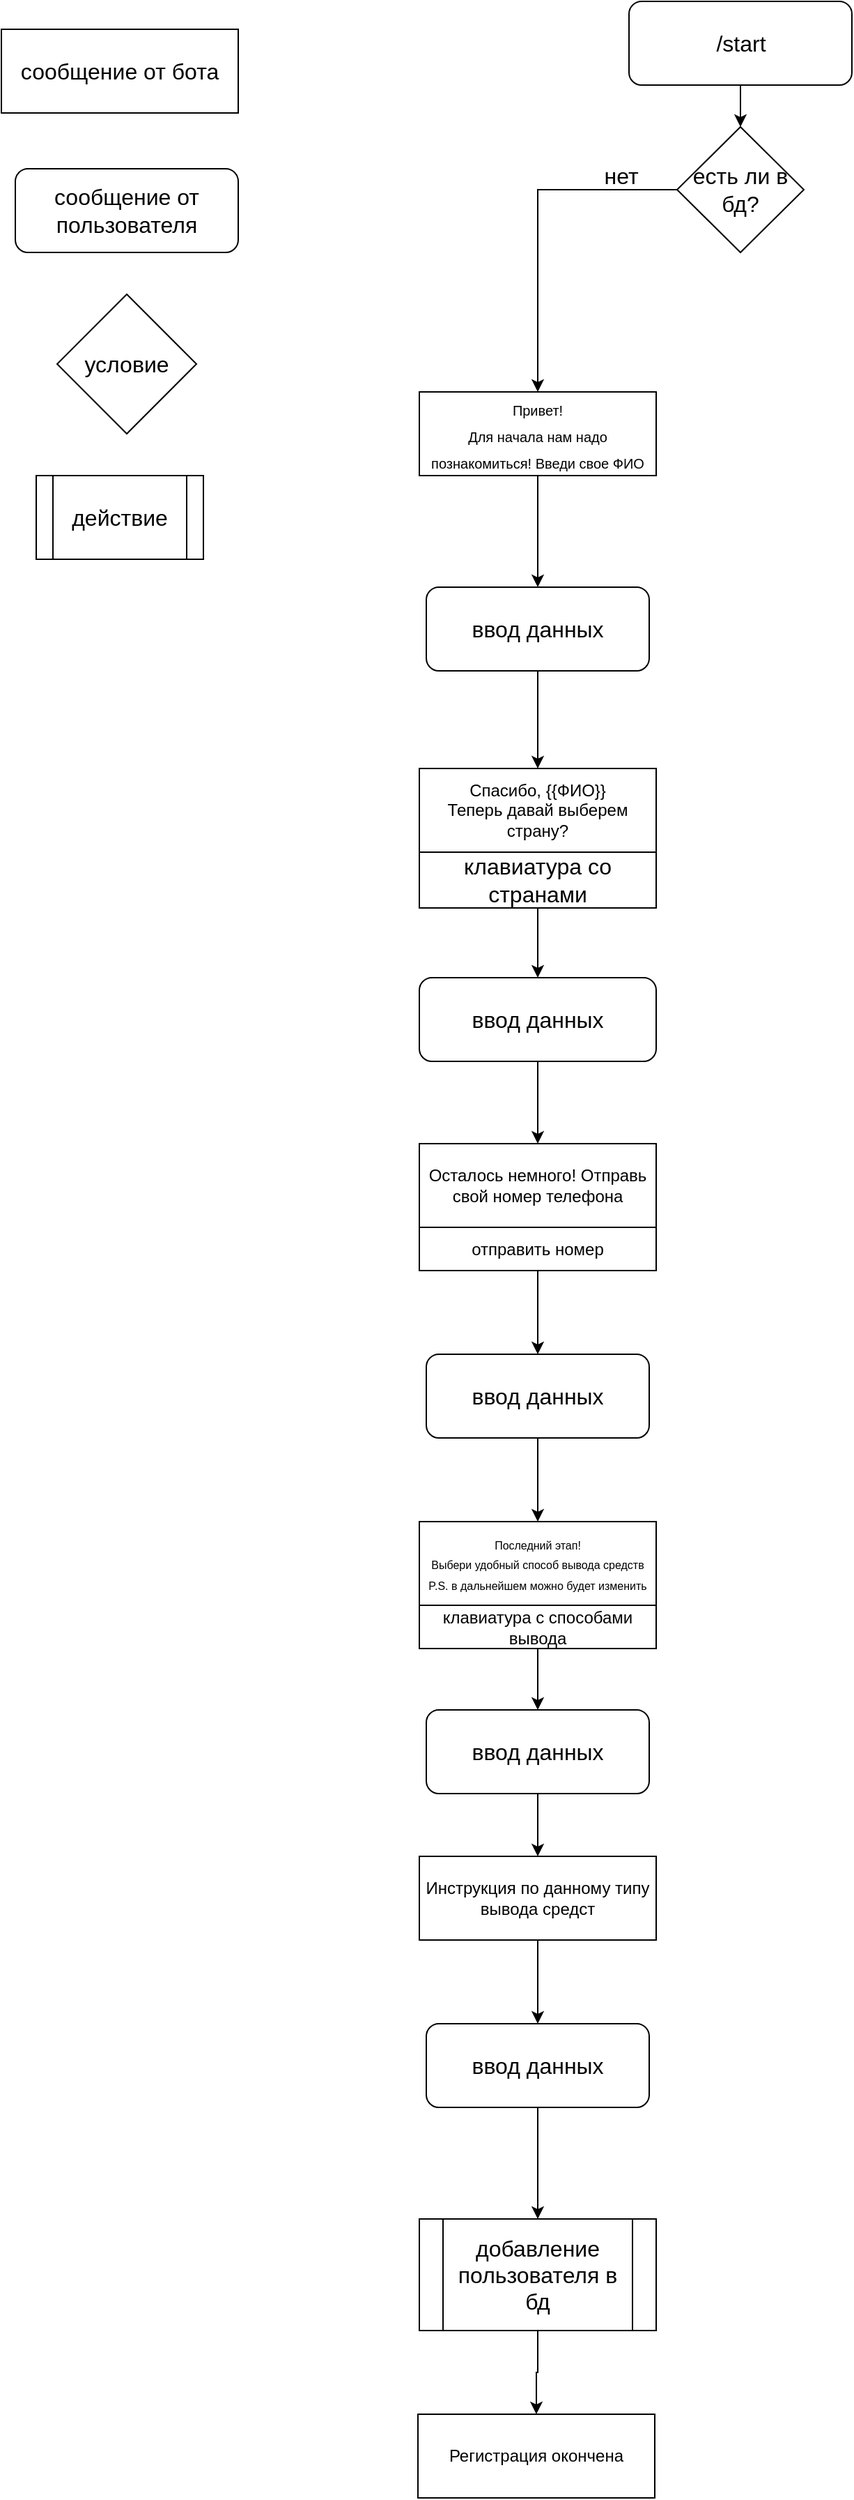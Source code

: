 <mxfile version="21.5.0" type="device">
  <diagram id="C5RBs43oDa-KdzZeNtuy" name="Page-1">
    <mxGraphModel dx="2205" dy="654" grid="1" gridSize="10" guides="1" tooltips="1" connect="1" arrows="1" fold="1" page="1" pageScale="1" pageWidth="1169" pageHeight="827" math="0" shadow="0">
      <root>
        <mxCell id="WIyWlLk6GJQsqaUBKTNV-0" />
        <mxCell id="WIyWlLk6GJQsqaUBKTNV-1" parent="WIyWlLk6GJQsqaUBKTNV-0" />
        <mxCell id="oM-jMv0RUksQp5D_r05u-19" value="сообщение от бота" style="rounded=0;whiteSpace=wrap;html=1;fontSize=16;" parent="WIyWlLk6GJQsqaUBKTNV-1" vertex="1">
          <mxGeometry x="-170" y="30" width="170" height="60" as="geometry" />
        </mxCell>
        <mxCell id="oM-jMv0RUksQp5D_r05u-21" value="условие" style="rhombus;whiteSpace=wrap;html=1;fontSize=16;rounded=0;" parent="WIyWlLk6GJQsqaUBKTNV-1" vertex="1">
          <mxGeometry x="-130" y="220" width="100" height="100" as="geometry" />
        </mxCell>
        <mxCell id="oM-jMv0RUksQp5D_r05u-22" value="действие" style="shape=process;whiteSpace=wrap;html=1;backgroundOutline=1;fontSize=16;rounded=0;" parent="WIyWlLk6GJQsqaUBKTNV-1" vertex="1">
          <mxGeometry x="-145" y="350" width="120" height="60" as="geometry" />
        </mxCell>
        <mxCell id="oM-jMv0RUksQp5D_r05u-70" style="edgeStyle=orthogonalEdgeStyle;rounded=0;orthogonalLoop=1;jettySize=auto;html=1;entryX=0.5;entryY=0;entryDx=0;entryDy=0;" parent="WIyWlLk6GJQsqaUBKTNV-1" source="oM-jMv0RUksQp5D_r05u-51" target="oM-jMv0RUksQp5D_r05u-59" edge="1">
          <mxGeometry relative="1" as="geometry" />
        </mxCell>
        <mxCell id="oM-jMv0RUksQp5D_r05u-51" value="есть ли в бд?" style="rhombus;whiteSpace=wrap;html=1;fontSize=16;rounded=0;" parent="WIyWlLk6GJQsqaUBKTNV-1" vertex="1">
          <mxGeometry x="315" y="100" width="91" height="90" as="geometry" />
        </mxCell>
        <mxCell id="oM-jMv0RUksQp5D_r05u-98" value="" style="edgeStyle=orthogonalEdgeStyle;rounded=0;orthogonalLoop=1;jettySize=auto;html=1;" parent="WIyWlLk6GJQsqaUBKTNV-1" source="oM-jMv0RUksQp5D_r05u-52" target="oM-jMv0RUksQp5D_r05u-97" edge="1">
          <mxGeometry relative="1" as="geometry" />
        </mxCell>
        <mxCell id="oM-jMv0RUksQp5D_r05u-52" value="добавление пользователя в бд" style="shape=process;whiteSpace=wrap;html=1;backgroundOutline=1;fontSize=16;rounded=0;" parent="WIyWlLk6GJQsqaUBKTNV-1" vertex="1">
          <mxGeometry x="130" y="1600" width="170" height="80" as="geometry" />
        </mxCell>
        <mxCell id="oM-jMv0RUksQp5D_r05u-57" value="нет" style="text;strokeColor=none;align=center;fillColor=none;html=1;verticalAlign=middle;whiteSpace=wrap;rounded=0;fontSize=16;" parent="WIyWlLk6GJQsqaUBKTNV-1" vertex="1">
          <mxGeometry x="250" y="120" width="50" height="30" as="geometry" />
        </mxCell>
        <mxCell id="oM-jMv0RUksQp5D_r05u-79" value="" style="edgeStyle=orthogonalEdgeStyle;rounded=0;orthogonalLoop=1;jettySize=auto;html=1;" parent="WIyWlLk6GJQsqaUBKTNV-1" source="oM-jMv0RUksQp5D_r05u-59" target="oM-jMv0RUksQp5D_r05u-78" edge="1">
          <mxGeometry relative="1" as="geometry" />
        </mxCell>
        <mxCell id="oM-jMv0RUksQp5D_r05u-59" value="&lt;font style=&quot;font-size: 10px;&quot;&gt;Привет!&lt;br&gt;Для начала нам надо познакомиться! Введи свое ФИО&lt;/font&gt;" style="whiteSpace=wrap;html=1;fontSize=16;rounded=0;" parent="WIyWlLk6GJQsqaUBKTNV-1" vertex="1">
          <mxGeometry x="130" y="290" width="170" height="60" as="geometry" />
        </mxCell>
        <mxCell id="oM-jMv0RUksQp5D_r05u-71" value="" style="edgeStyle=orthogonalEdgeStyle;rounded=0;orthogonalLoop=1;jettySize=auto;html=1;" parent="WIyWlLk6GJQsqaUBKTNV-1" source="oM-jMv0RUksQp5D_r05u-63" target="oM-jMv0RUksQp5D_r05u-66" edge="1">
          <mxGeometry relative="1" as="geometry" />
        </mxCell>
        <mxCell id="oM-jMv0RUksQp5D_r05u-63" value="клавиатура со странами" style="whiteSpace=wrap;html=1;fontSize=16;" parent="WIyWlLk6GJQsqaUBKTNV-1" vertex="1">
          <mxGeometry x="130" y="620" width="170" height="40" as="geometry" />
        </mxCell>
        <mxCell id="oM-jMv0RUksQp5D_r05u-64" value="сообщение от пользователя" style="rounded=1;whiteSpace=wrap;html=1;fontSize=16;" parent="WIyWlLk6GJQsqaUBKTNV-1" vertex="1">
          <mxGeometry x="-160" y="130" width="160" height="60" as="geometry" />
        </mxCell>
        <mxCell id="oM-jMv0RUksQp5D_r05u-75" style="edgeStyle=orthogonalEdgeStyle;rounded=0;orthogonalLoop=1;jettySize=auto;html=1;entryX=0.5;entryY=0;entryDx=0;entryDy=0;" parent="WIyWlLk6GJQsqaUBKTNV-1" source="oM-jMv0RUksQp5D_r05u-66" target="oM-jMv0RUksQp5D_r05u-72" edge="1">
          <mxGeometry relative="1" as="geometry" />
        </mxCell>
        <mxCell id="oM-jMv0RUksQp5D_r05u-66" value="ввод данных" style="rounded=1;whiteSpace=wrap;html=1;fontSize=16;" parent="WIyWlLk6GJQsqaUBKTNV-1" vertex="1">
          <mxGeometry x="130" y="710" width="170" height="60" as="geometry" />
        </mxCell>
        <mxCell id="oM-jMv0RUksQp5D_r05u-72" value="Осталось немного! Отправь свой номер телефона" style="whiteSpace=wrap;html=1;" parent="WIyWlLk6GJQsqaUBKTNV-1" vertex="1">
          <mxGeometry x="130" y="829" width="170" height="60" as="geometry" />
        </mxCell>
        <mxCell id="oM-jMv0RUksQp5D_r05u-77" value="" style="edgeStyle=orthogonalEdgeStyle;rounded=0;orthogonalLoop=1;jettySize=auto;html=1;" parent="WIyWlLk6GJQsqaUBKTNV-1" source="oM-jMv0RUksQp5D_r05u-73" target="oM-jMv0RUksQp5D_r05u-76" edge="1">
          <mxGeometry relative="1" as="geometry" />
        </mxCell>
        <mxCell id="oM-jMv0RUksQp5D_r05u-73" value="отправить номер" style="whiteSpace=wrap;html=1;" parent="WIyWlLk6GJQsqaUBKTNV-1" vertex="1">
          <mxGeometry x="130" y="889" width="170" height="31" as="geometry" />
        </mxCell>
        <mxCell id="oM-jMv0RUksQp5D_r05u-95" style="edgeStyle=orthogonalEdgeStyle;rounded=0;orthogonalLoop=1;jettySize=auto;html=1;entryX=0.5;entryY=0;entryDx=0;entryDy=0;" parent="WIyWlLk6GJQsqaUBKTNV-1" source="oM-jMv0RUksQp5D_r05u-76" target="oM-jMv0RUksQp5D_r05u-87" edge="1">
          <mxGeometry relative="1" as="geometry" />
        </mxCell>
        <mxCell id="oM-jMv0RUksQp5D_r05u-76" value="ввод данных" style="rounded=1;whiteSpace=wrap;html=1;fontSize=16;" parent="WIyWlLk6GJQsqaUBKTNV-1" vertex="1">
          <mxGeometry x="135" y="980" width="160" height="60" as="geometry" />
        </mxCell>
        <mxCell id="oM-jMv0RUksQp5D_r05u-82" value="" style="edgeStyle=orthogonalEdgeStyle;rounded=0;orthogonalLoop=1;jettySize=auto;html=1;" parent="WIyWlLk6GJQsqaUBKTNV-1" source="oM-jMv0RUksQp5D_r05u-78" edge="1">
          <mxGeometry relative="1" as="geometry">
            <mxPoint x="215" y="560" as="targetPoint" />
          </mxGeometry>
        </mxCell>
        <mxCell id="oM-jMv0RUksQp5D_r05u-78" value="ввод данных" style="rounded=1;whiteSpace=wrap;html=1;fontSize=16;" parent="WIyWlLk6GJQsqaUBKTNV-1" vertex="1">
          <mxGeometry x="135" y="430" width="160" height="60" as="geometry" />
        </mxCell>
        <mxCell id="oM-jMv0RUksQp5D_r05u-85" value="Спасибо, {{ФИО}}&lt;br&gt;Теперь давай выберем страну?" style="whiteSpace=wrap;html=1;" parent="WIyWlLk6GJQsqaUBKTNV-1" vertex="1">
          <mxGeometry x="130" y="560" width="170" height="60" as="geometry" />
        </mxCell>
        <mxCell id="oM-jMv0RUksQp5D_r05u-87" value="&lt;font style=&quot;font-size: 8px;&quot;&gt;Последний этап!&lt;br&gt;Выбери удобный способ вывода средств&lt;br&gt;P.S. в дальнейшем можно будет изменить&lt;/font&gt;" style="whiteSpace=wrap;html=1;" parent="WIyWlLk6GJQsqaUBKTNV-1" vertex="1">
          <mxGeometry x="130" y="1100" width="170" height="60" as="geometry" />
        </mxCell>
        <mxCell id="oM-jMv0RUksQp5D_r05u-94" value="" style="edgeStyle=orthogonalEdgeStyle;rounded=0;orthogonalLoop=1;jettySize=auto;html=1;" parent="WIyWlLk6GJQsqaUBKTNV-1" source="oM-jMv0RUksQp5D_r05u-88" target="oM-jMv0RUksQp5D_r05u-89" edge="1">
          <mxGeometry relative="1" as="geometry" />
        </mxCell>
        <mxCell id="oM-jMv0RUksQp5D_r05u-88" value="клавиатура с способами вывода" style="whiteSpace=wrap;html=1;" parent="WIyWlLk6GJQsqaUBKTNV-1" vertex="1">
          <mxGeometry x="130" y="1160" width="170" height="31" as="geometry" />
        </mxCell>
        <mxCell id="oM-jMv0RUksQp5D_r05u-93" value="" style="edgeStyle=orthogonalEdgeStyle;rounded=0;orthogonalLoop=1;jettySize=auto;html=1;" parent="WIyWlLk6GJQsqaUBKTNV-1" source="oM-jMv0RUksQp5D_r05u-89" target="oM-jMv0RUksQp5D_r05u-90" edge="1">
          <mxGeometry relative="1" as="geometry" />
        </mxCell>
        <mxCell id="oM-jMv0RUksQp5D_r05u-89" value="ввод данных" style="rounded=1;whiteSpace=wrap;html=1;fontSize=16;" parent="WIyWlLk6GJQsqaUBKTNV-1" vertex="1">
          <mxGeometry x="135" y="1235" width="160" height="60" as="geometry" />
        </mxCell>
        <mxCell id="oM-jMv0RUksQp5D_r05u-92" value="" style="edgeStyle=orthogonalEdgeStyle;rounded=0;orthogonalLoop=1;jettySize=auto;html=1;" parent="WIyWlLk6GJQsqaUBKTNV-1" source="oM-jMv0RUksQp5D_r05u-90" target="oM-jMv0RUksQp5D_r05u-91" edge="1">
          <mxGeometry relative="1" as="geometry" />
        </mxCell>
        <mxCell id="oM-jMv0RUksQp5D_r05u-90" value="&lt;font style=&quot;font-size: 12px;&quot;&gt;Инструкция по данному типу вывода средст&lt;/font&gt;" style="whiteSpace=wrap;html=1;" parent="WIyWlLk6GJQsqaUBKTNV-1" vertex="1">
          <mxGeometry x="130" y="1340" width="170" height="60" as="geometry" />
        </mxCell>
        <mxCell id="oM-jMv0RUksQp5D_r05u-96" value="" style="edgeStyle=orthogonalEdgeStyle;rounded=0;orthogonalLoop=1;jettySize=auto;html=1;" parent="WIyWlLk6GJQsqaUBKTNV-1" source="oM-jMv0RUksQp5D_r05u-91" target="oM-jMv0RUksQp5D_r05u-52" edge="1">
          <mxGeometry relative="1" as="geometry" />
        </mxCell>
        <mxCell id="oM-jMv0RUksQp5D_r05u-91" value="ввод данных" style="rounded=1;whiteSpace=wrap;html=1;fontSize=16;" parent="WIyWlLk6GJQsqaUBKTNV-1" vertex="1">
          <mxGeometry x="135" y="1460" width="160" height="60" as="geometry" />
        </mxCell>
        <mxCell id="oM-jMv0RUksQp5D_r05u-97" value="Регистрация окончена" style="whiteSpace=wrap;html=1;" parent="WIyWlLk6GJQsqaUBKTNV-1" vertex="1">
          <mxGeometry x="129" y="1740" width="170" height="60" as="geometry" />
        </mxCell>
        <mxCell id="oM-jMv0RUksQp5D_r05u-100" value="" style="edgeStyle=orthogonalEdgeStyle;rounded=0;orthogonalLoop=1;jettySize=auto;html=1;" parent="WIyWlLk6GJQsqaUBKTNV-1" source="oM-jMv0RUksQp5D_r05u-99" target="oM-jMv0RUksQp5D_r05u-51" edge="1">
          <mxGeometry relative="1" as="geometry" />
        </mxCell>
        <mxCell id="oM-jMv0RUksQp5D_r05u-99" value="/start" style="rounded=1;whiteSpace=wrap;html=1;fontSize=16;" parent="WIyWlLk6GJQsqaUBKTNV-1" vertex="1">
          <mxGeometry x="280.5" y="10" width="160" height="60" as="geometry" />
        </mxCell>
      </root>
    </mxGraphModel>
  </diagram>
</mxfile>
